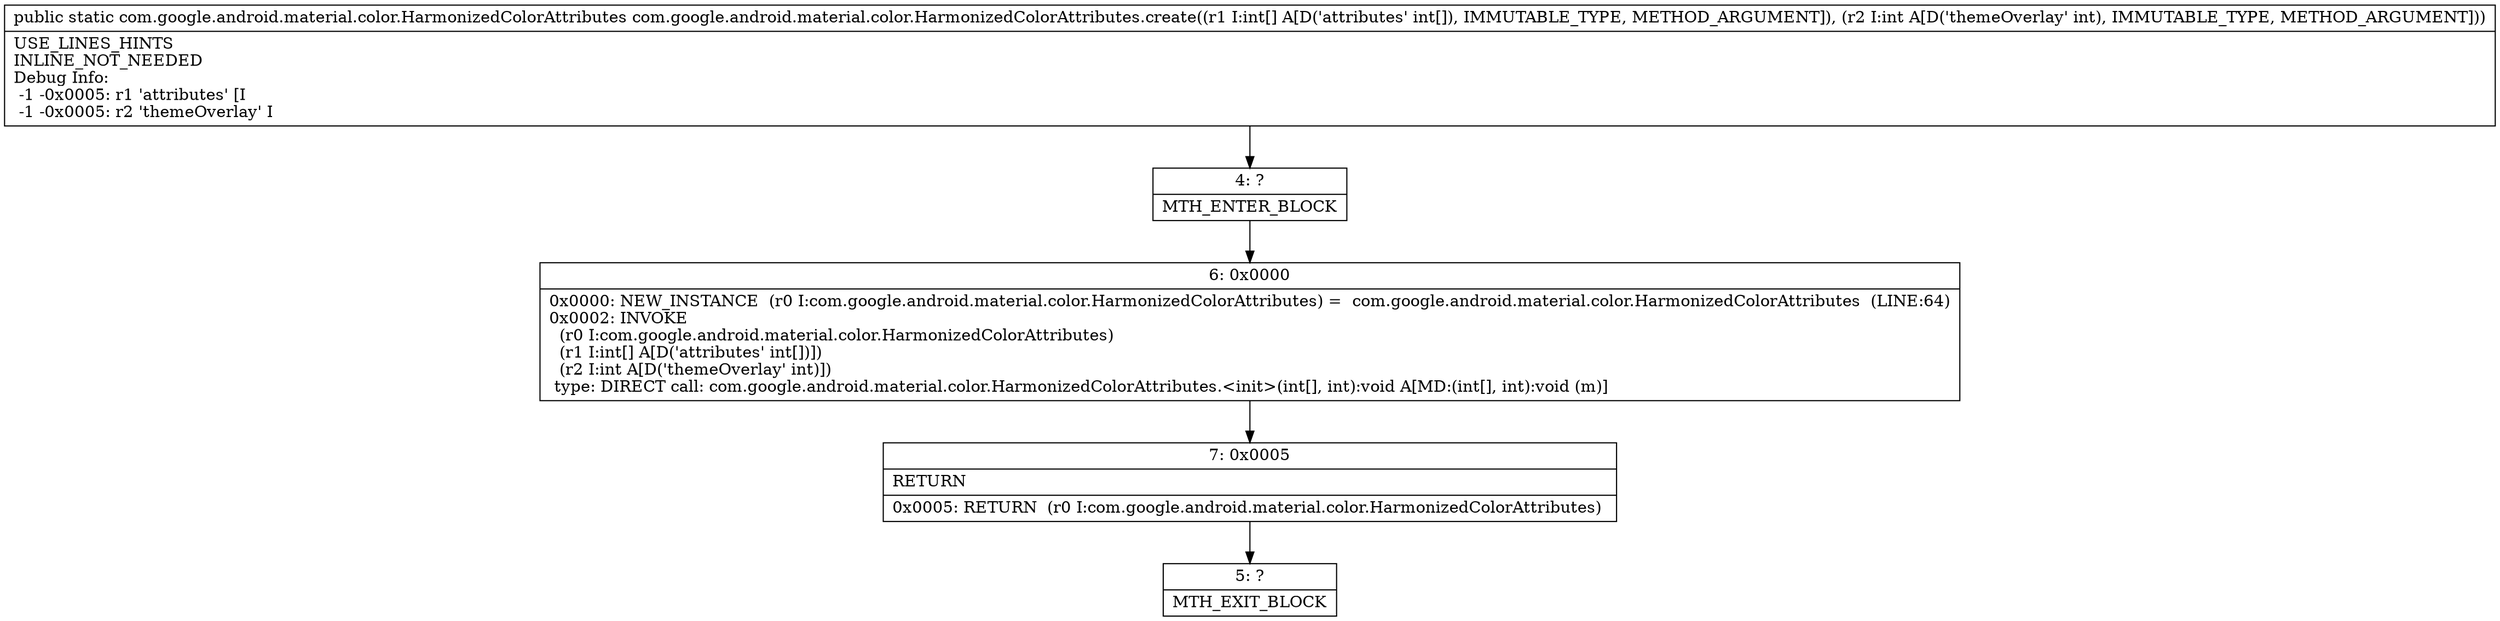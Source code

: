 digraph "CFG forcom.google.android.material.color.HarmonizedColorAttributes.create([II)Lcom\/google\/android\/material\/color\/HarmonizedColorAttributes;" {
Node_4 [shape=record,label="{4\:\ ?|MTH_ENTER_BLOCK\l}"];
Node_6 [shape=record,label="{6\:\ 0x0000|0x0000: NEW_INSTANCE  (r0 I:com.google.android.material.color.HarmonizedColorAttributes) =  com.google.android.material.color.HarmonizedColorAttributes  (LINE:64)\l0x0002: INVOKE  \l  (r0 I:com.google.android.material.color.HarmonizedColorAttributes)\l  (r1 I:int[] A[D('attributes' int[])])\l  (r2 I:int A[D('themeOverlay' int)])\l type: DIRECT call: com.google.android.material.color.HarmonizedColorAttributes.\<init\>(int[], int):void A[MD:(int[], int):void (m)]\l}"];
Node_7 [shape=record,label="{7\:\ 0x0005|RETURN\l|0x0005: RETURN  (r0 I:com.google.android.material.color.HarmonizedColorAttributes) \l}"];
Node_5 [shape=record,label="{5\:\ ?|MTH_EXIT_BLOCK\l}"];
MethodNode[shape=record,label="{public static com.google.android.material.color.HarmonizedColorAttributes com.google.android.material.color.HarmonizedColorAttributes.create((r1 I:int[] A[D('attributes' int[]), IMMUTABLE_TYPE, METHOD_ARGUMENT]), (r2 I:int A[D('themeOverlay' int), IMMUTABLE_TYPE, METHOD_ARGUMENT]))  | USE_LINES_HINTS\lINLINE_NOT_NEEDED\lDebug Info:\l  \-1 \-0x0005: r1 'attributes' [I\l  \-1 \-0x0005: r2 'themeOverlay' I\l}"];
MethodNode -> Node_4;Node_4 -> Node_6;
Node_6 -> Node_7;
Node_7 -> Node_5;
}

